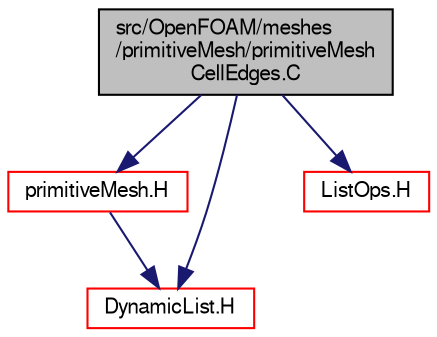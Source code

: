 digraph "src/OpenFOAM/meshes/primitiveMesh/primitiveMeshCellEdges.C"
{
  bgcolor="transparent";
  edge [fontname="FreeSans",fontsize="10",labelfontname="FreeSans",labelfontsize="10"];
  node [fontname="FreeSans",fontsize="10",shape=record];
  Node0 [label="src/OpenFOAM/meshes\l/primitiveMesh/primitiveMesh\lCellEdges.C",height=0.2,width=0.4,color="black", fillcolor="grey75", style="filled", fontcolor="black"];
  Node0 -> Node1 [color="midnightblue",fontsize="10",style="solid",fontname="FreeSans"];
  Node1 [label="primitiveMesh.H",height=0.2,width=0.4,color="red",URL="$a11882.html"];
  Node1 -> Node2 [color="midnightblue",fontsize="10",style="solid",fontname="FreeSans"];
  Node2 [label="DynamicList.H",height=0.2,width=0.4,color="red",URL="$a08633.html"];
  Node0 -> Node2 [color="midnightblue",fontsize="10",style="solid",fontname="FreeSans"];
  Node0 -> Node95 [color="midnightblue",fontsize="10",style="solid",fontname="FreeSans"];
  Node95 [label="ListOps.H",height=0.2,width=0.4,color="red",URL="$a08687.html",tooltip="Various functions to operate on Lists. "];
}
